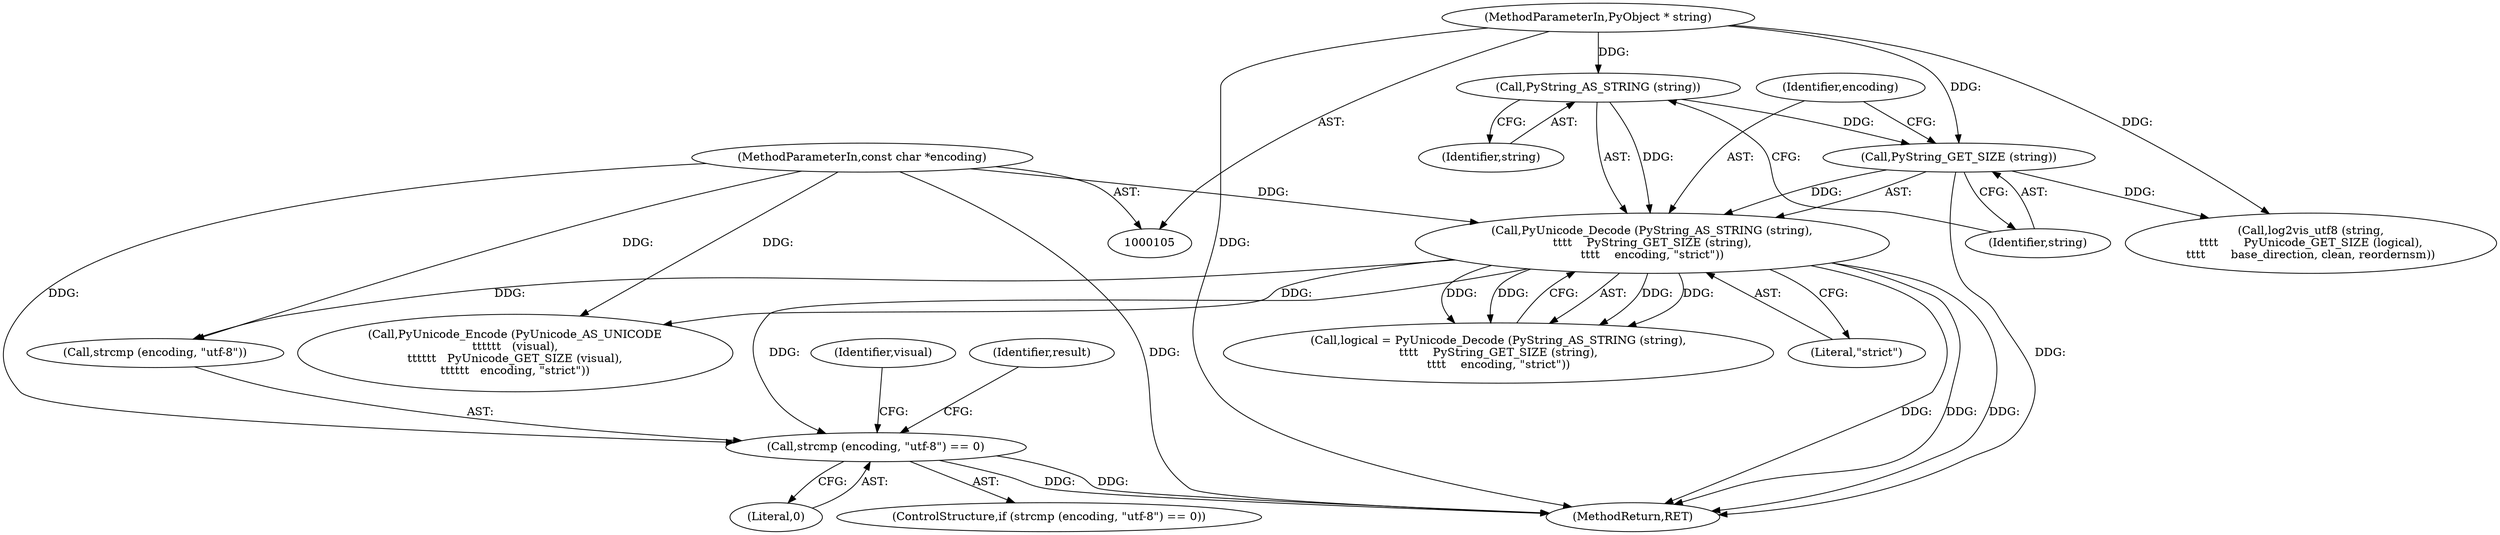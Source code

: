 digraph "1_pyfribidi_d2860c655357975e7b32d84e6b45e98f0dcecd7a_1@del" {
"1000136" [label="(Call,strcmp (encoding, \"utf-8\") == 0)"];
"1000122" [label="(Call,PyUnicode_Decode (PyString_AS_STRING (string),\n\t\t\t\t    PyString_GET_SIZE (string),\n\t\t\t\t    encoding, \"strict\"))"];
"1000123" [label="(Call,PyString_AS_STRING (string))"];
"1000106" [label="(MethodParameterIn,PyObject * string)"];
"1000125" [label="(Call,PyString_GET_SIZE (string))"];
"1000107" [label="(MethodParameterIn,const char *encoding)"];
"1000178" [label="(MethodReturn,RET)"];
"1000136" [label="(Call,strcmp (encoding, \"utf-8\") == 0)"];
"1000122" [label="(Call,PyUnicode_Decode (PyString_AS_STRING (string),\n\t\t\t\t    PyString_GET_SIZE (string),\n\t\t\t\t    encoding, \"strict\"))"];
"1000120" [label="(Call,logical = PyUnicode_Decode (PyString_AS_STRING (string),\n\t\t\t\t    PyString_GET_SIZE (string),\n\t\t\t\t    encoding, \"strict\"))"];
"1000135" [label="(ControlStructure,if (strcmp (encoding, \"utf-8\") == 0))"];
"1000127" [label="(Identifier,encoding)"];
"1000124" [label="(Identifier,string)"];
"1000106" [label="(MethodParameterIn,PyObject * string)"];
"1000154" [label="(Identifier,visual)"];
"1000123" [label="(Call,PyString_AS_STRING (string))"];
"1000140" [label="(Literal,0)"];
"1000128" [label="(Literal,\"strict\")"];
"1000165" [label="(Call,PyUnicode_Encode (PyUnicode_AS_UNICODE\n\t\t\t\t\t\t   (visual),\n\t\t\t\t\t\t   PyUnicode_GET_SIZE (visual),\n\t\t\t\t\t\t   encoding, \"strict\"))"];
"1000107" [label="(MethodParameterIn,const char *encoding)"];
"1000137" [label="(Call,strcmp (encoding, \"utf-8\"))"];
"1000125" [label="(Call,PyString_GET_SIZE (string))"];
"1000143" [label="(Call,log2vis_utf8 (string,\n\t\t\t\t       PyUnicode_GET_SIZE (logical),\n\t\t\t\t       base_direction, clean, reordernsm))"];
"1000142" [label="(Identifier,result)"];
"1000126" [label="(Identifier,string)"];
"1000136" -> "1000135"  [label="AST: "];
"1000136" -> "1000140"  [label="CFG: "];
"1000137" -> "1000136"  [label="AST: "];
"1000140" -> "1000136"  [label="AST: "];
"1000142" -> "1000136"  [label="CFG: "];
"1000154" -> "1000136"  [label="CFG: "];
"1000136" -> "1000178"  [label="DDG: "];
"1000136" -> "1000178"  [label="DDG: "];
"1000122" -> "1000136"  [label="DDG: "];
"1000107" -> "1000136"  [label="DDG: "];
"1000122" -> "1000120"  [label="AST: "];
"1000122" -> "1000128"  [label="CFG: "];
"1000123" -> "1000122"  [label="AST: "];
"1000125" -> "1000122"  [label="AST: "];
"1000127" -> "1000122"  [label="AST: "];
"1000128" -> "1000122"  [label="AST: "];
"1000120" -> "1000122"  [label="CFG: "];
"1000122" -> "1000178"  [label="DDG: "];
"1000122" -> "1000178"  [label="DDG: "];
"1000122" -> "1000178"  [label="DDG: "];
"1000122" -> "1000120"  [label="DDG: "];
"1000122" -> "1000120"  [label="DDG: "];
"1000122" -> "1000120"  [label="DDG: "];
"1000122" -> "1000120"  [label="DDG: "];
"1000123" -> "1000122"  [label="DDG: "];
"1000125" -> "1000122"  [label="DDG: "];
"1000107" -> "1000122"  [label="DDG: "];
"1000122" -> "1000137"  [label="DDG: "];
"1000122" -> "1000165"  [label="DDG: "];
"1000123" -> "1000124"  [label="CFG: "];
"1000124" -> "1000123"  [label="AST: "];
"1000126" -> "1000123"  [label="CFG: "];
"1000106" -> "1000123"  [label="DDG: "];
"1000123" -> "1000125"  [label="DDG: "];
"1000106" -> "1000105"  [label="AST: "];
"1000106" -> "1000178"  [label="DDG: "];
"1000106" -> "1000125"  [label="DDG: "];
"1000106" -> "1000143"  [label="DDG: "];
"1000125" -> "1000126"  [label="CFG: "];
"1000126" -> "1000125"  [label="AST: "];
"1000127" -> "1000125"  [label="CFG: "];
"1000125" -> "1000178"  [label="DDG: "];
"1000125" -> "1000143"  [label="DDG: "];
"1000107" -> "1000105"  [label="AST: "];
"1000107" -> "1000178"  [label="DDG: "];
"1000107" -> "1000137"  [label="DDG: "];
"1000107" -> "1000165"  [label="DDG: "];
}
